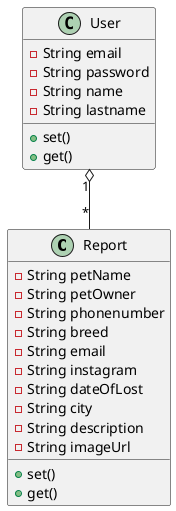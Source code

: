 @startuml "Pet Finder"



class Report {
    - String petName
    - String petOwner
    - String phonenumber
    - String breed
    - String email
    - String instagram
    - String dateOfLost
    - String city
    - String description
    - String imageUrl
    + set()
    + get()
}

class User {
    - String email
    - String password
    - String name
    - String lastname
    + set()
    + get()
}
' Agregacion User-Report
' Cardinalidad 1 a *
User "1" o-- "*" Report
@enduml